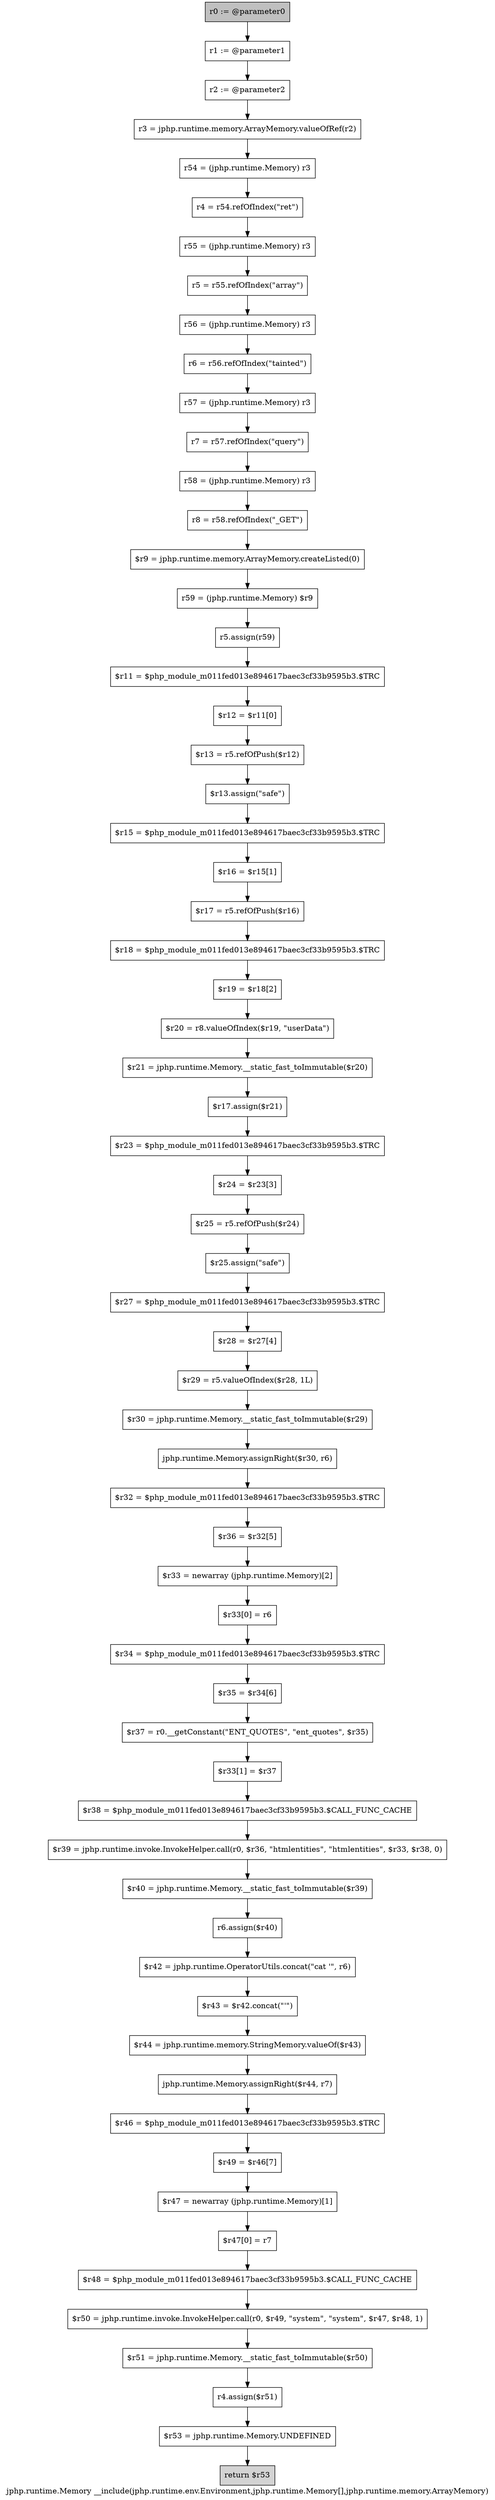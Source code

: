 digraph "jphp.runtime.Memory __include(jphp.runtime.env.Environment,jphp.runtime.Memory[],jphp.runtime.memory.ArrayMemory)" {
    label="jphp.runtime.Memory __include(jphp.runtime.env.Environment,jphp.runtime.Memory[],jphp.runtime.memory.ArrayMemory)";
    node [shape=box];
    "0" [style=filled,fillcolor=gray,label="r0 := @parameter0",];
    "1" [label="r1 := @parameter1",];
    "0"->"1";
    "2" [label="r2 := @parameter2",];
    "1"->"2";
    "3" [label="r3 = jphp.runtime.memory.ArrayMemory.valueOfRef(r2)",];
    "2"->"3";
    "4" [label="r54 = (jphp.runtime.Memory) r3",];
    "3"->"4";
    "5" [label="r4 = r54.refOfIndex(\"ret\")",];
    "4"->"5";
    "6" [label="r55 = (jphp.runtime.Memory) r3",];
    "5"->"6";
    "7" [label="r5 = r55.refOfIndex(\"array\")",];
    "6"->"7";
    "8" [label="r56 = (jphp.runtime.Memory) r3",];
    "7"->"8";
    "9" [label="r6 = r56.refOfIndex(\"tainted\")",];
    "8"->"9";
    "10" [label="r57 = (jphp.runtime.Memory) r3",];
    "9"->"10";
    "11" [label="r7 = r57.refOfIndex(\"query\")",];
    "10"->"11";
    "12" [label="r58 = (jphp.runtime.Memory) r3",];
    "11"->"12";
    "13" [label="r8 = r58.refOfIndex(\"_GET\")",];
    "12"->"13";
    "14" [label="$r9 = jphp.runtime.memory.ArrayMemory.createListed(0)",];
    "13"->"14";
    "15" [label="r59 = (jphp.runtime.Memory) $r9",];
    "14"->"15";
    "16" [label="r5.assign(r59)",];
    "15"->"16";
    "17" [label="$r11 = $php_module_m011fed013e894617baec3cf33b9595b3.$TRC",];
    "16"->"17";
    "18" [label="$r12 = $r11[0]",];
    "17"->"18";
    "19" [label="$r13 = r5.refOfPush($r12)",];
    "18"->"19";
    "20" [label="$r13.assign(\"safe\")",];
    "19"->"20";
    "21" [label="$r15 = $php_module_m011fed013e894617baec3cf33b9595b3.$TRC",];
    "20"->"21";
    "22" [label="$r16 = $r15[1]",];
    "21"->"22";
    "23" [label="$r17 = r5.refOfPush($r16)",];
    "22"->"23";
    "24" [label="$r18 = $php_module_m011fed013e894617baec3cf33b9595b3.$TRC",];
    "23"->"24";
    "25" [label="$r19 = $r18[2]",];
    "24"->"25";
    "26" [label="$r20 = r8.valueOfIndex($r19, \"userData\")",];
    "25"->"26";
    "27" [label="$r21 = jphp.runtime.Memory.__static_fast_toImmutable($r20)",];
    "26"->"27";
    "28" [label="$r17.assign($r21)",];
    "27"->"28";
    "29" [label="$r23 = $php_module_m011fed013e894617baec3cf33b9595b3.$TRC",];
    "28"->"29";
    "30" [label="$r24 = $r23[3]",];
    "29"->"30";
    "31" [label="$r25 = r5.refOfPush($r24)",];
    "30"->"31";
    "32" [label="$r25.assign(\"safe\")",];
    "31"->"32";
    "33" [label="$r27 = $php_module_m011fed013e894617baec3cf33b9595b3.$TRC",];
    "32"->"33";
    "34" [label="$r28 = $r27[4]",];
    "33"->"34";
    "35" [label="$r29 = r5.valueOfIndex($r28, 1L)",];
    "34"->"35";
    "36" [label="$r30 = jphp.runtime.Memory.__static_fast_toImmutable($r29)",];
    "35"->"36";
    "37" [label="jphp.runtime.Memory.assignRight($r30, r6)",];
    "36"->"37";
    "38" [label="$r32 = $php_module_m011fed013e894617baec3cf33b9595b3.$TRC",];
    "37"->"38";
    "39" [label="$r36 = $r32[5]",];
    "38"->"39";
    "40" [label="$r33 = newarray (jphp.runtime.Memory)[2]",];
    "39"->"40";
    "41" [label="$r33[0] = r6",];
    "40"->"41";
    "42" [label="$r34 = $php_module_m011fed013e894617baec3cf33b9595b3.$TRC",];
    "41"->"42";
    "43" [label="$r35 = $r34[6]",];
    "42"->"43";
    "44" [label="$r37 = r0.__getConstant(\"ENT_QUOTES\", \"ent_quotes\", $r35)",];
    "43"->"44";
    "45" [label="$r33[1] = $r37",];
    "44"->"45";
    "46" [label="$r38 = $php_module_m011fed013e894617baec3cf33b9595b3.$CALL_FUNC_CACHE",];
    "45"->"46";
    "47" [label="$r39 = jphp.runtime.invoke.InvokeHelper.call(r0, $r36, \"htmlentities\", \"htmlentities\", $r33, $r38, 0)",];
    "46"->"47";
    "48" [label="$r40 = jphp.runtime.Memory.__static_fast_toImmutable($r39)",];
    "47"->"48";
    "49" [label="r6.assign($r40)",];
    "48"->"49";
    "50" [label="$r42 = jphp.runtime.OperatorUtils.concat(\"cat \'\", r6)",];
    "49"->"50";
    "51" [label="$r43 = $r42.concat(\"\'\")",];
    "50"->"51";
    "52" [label="$r44 = jphp.runtime.memory.StringMemory.valueOf($r43)",];
    "51"->"52";
    "53" [label="jphp.runtime.Memory.assignRight($r44, r7)",];
    "52"->"53";
    "54" [label="$r46 = $php_module_m011fed013e894617baec3cf33b9595b3.$TRC",];
    "53"->"54";
    "55" [label="$r49 = $r46[7]",];
    "54"->"55";
    "56" [label="$r47 = newarray (jphp.runtime.Memory)[1]",];
    "55"->"56";
    "57" [label="$r47[0] = r7",];
    "56"->"57";
    "58" [label="$r48 = $php_module_m011fed013e894617baec3cf33b9595b3.$CALL_FUNC_CACHE",];
    "57"->"58";
    "59" [label="$r50 = jphp.runtime.invoke.InvokeHelper.call(r0, $r49, \"system\", \"system\", $r47, $r48, 1)",];
    "58"->"59";
    "60" [label="$r51 = jphp.runtime.Memory.__static_fast_toImmutable($r50)",];
    "59"->"60";
    "61" [label="r4.assign($r51)",];
    "60"->"61";
    "62" [label="$r53 = jphp.runtime.Memory.UNDEFINED",];
    "61"->"62";
    "63" [style=filled,fillcolor=lightgray,label="return $r53",];
    "62"->"63";
}

